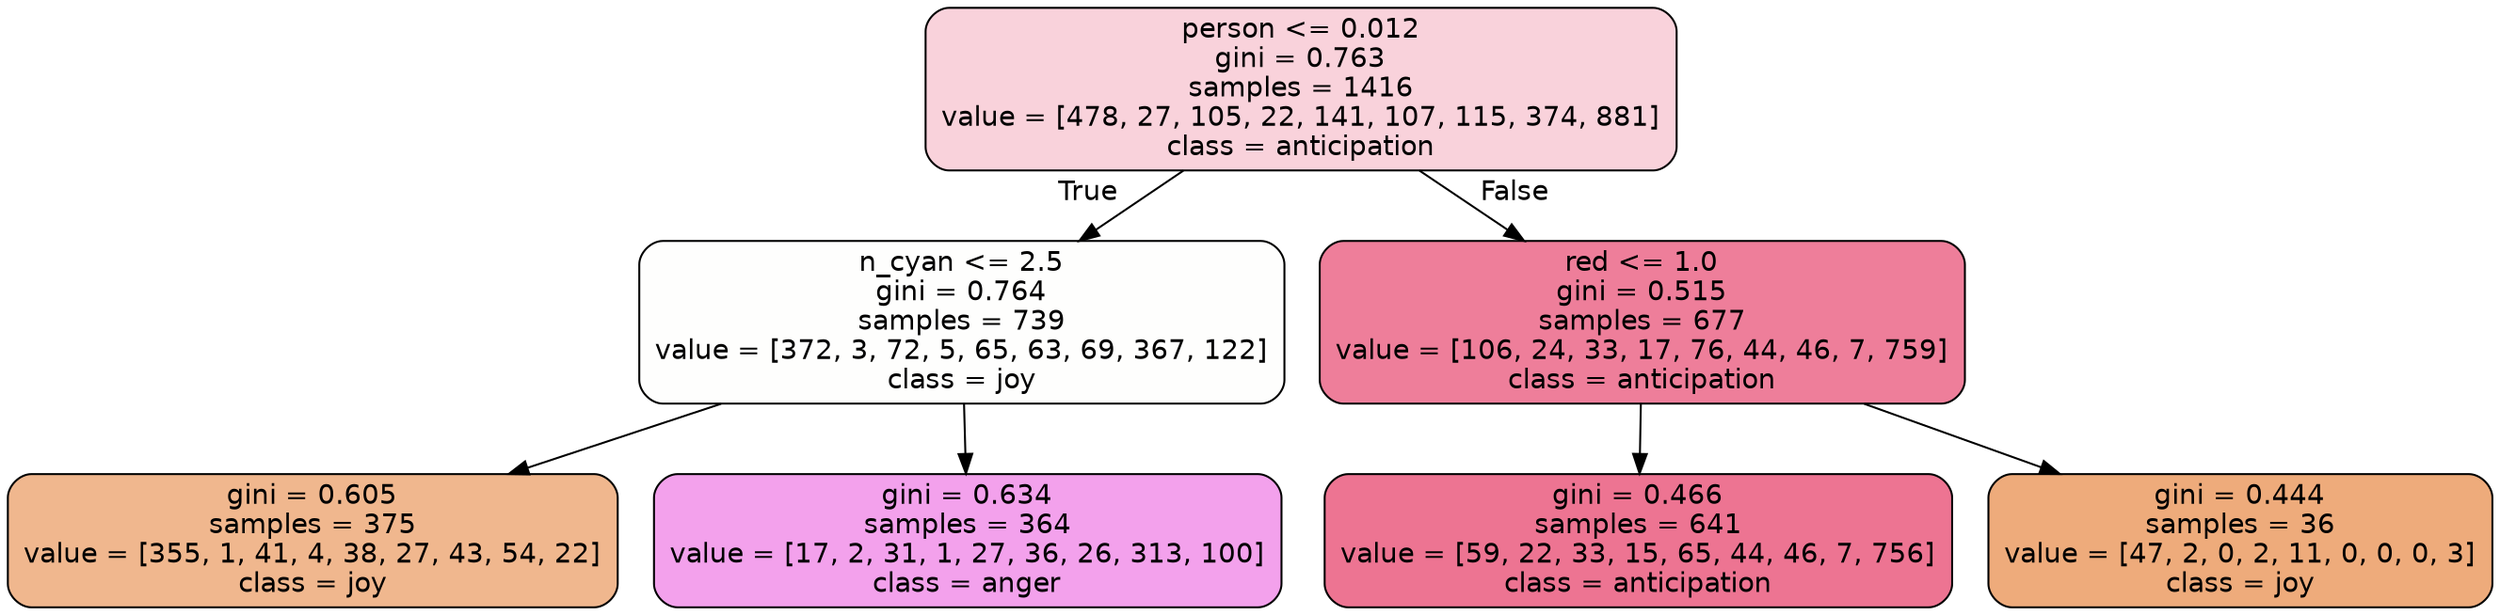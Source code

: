 digraph Tree {
node [shape=box, style="filled, rounded", color="black", fontname=helvetica] ;
edge [fontname=helvetica] ;
0 [label="person <= 0.012\ngini = 0.763\nsamples = 1416\nvalue = [478, 27, 105, 22, 141, 107, 115, 374, 881]\nclass = anticipation", fillcolor="#e539643a"] ;
1 [label="n_cyan <= 2.5\ngini = 0.764\nsamples = 739\nvalue = [372, 3, 72, 5, 65, 63, 69, 367, 122]\nclass = joy", fillcolor="#e5813902"] ;
0 -> 1 [labeldistance=2.5, labelangle=45, headlabel="True"] ;
2 [label="gini = 0.605\nsamples = 375\nvalue = [355, 1, 41, 4, 38, 27, 43, 54, 22]\nclass = joy", fillcolor="#e5813991"] ;
1 -> 2 ;
3 [label="gini = 0.634\nsamples = 364\nvalue = [17, 2, 31, 1, 27, 36, 26, 313, 100]\nclass = anger", fillcolor="#e539d778"] ;
1 -> 3 ;
4 [label="red <= 1.0\ngini = 0.515\nsamples = 677\nvalue = [106, 24, 33, 17, 76, 44, 46, 7, 759]\nclass = anticipation", fillcolor="#e53964a6"] ;
0 -> 4 [labeldistance=2.5, labelangle=-45, headlabel="False"] ;
5 [label="gini = 0.466\nsamples = 641\nvalue = [59, 22, 33, 15, 65, 44, 46, 7, 756]\nclass = anticipation", fillcolor="#e53964b3"] ;
4 -> 5 ;
6 [label="gini = 0.444\nsamples = 36\nvalue = [47, 2, 0, 2, 11, 0, 0, 0, 3]\nclass = joy", fillcolor="#e58139aa"] ;
4 -> 6 ;
}